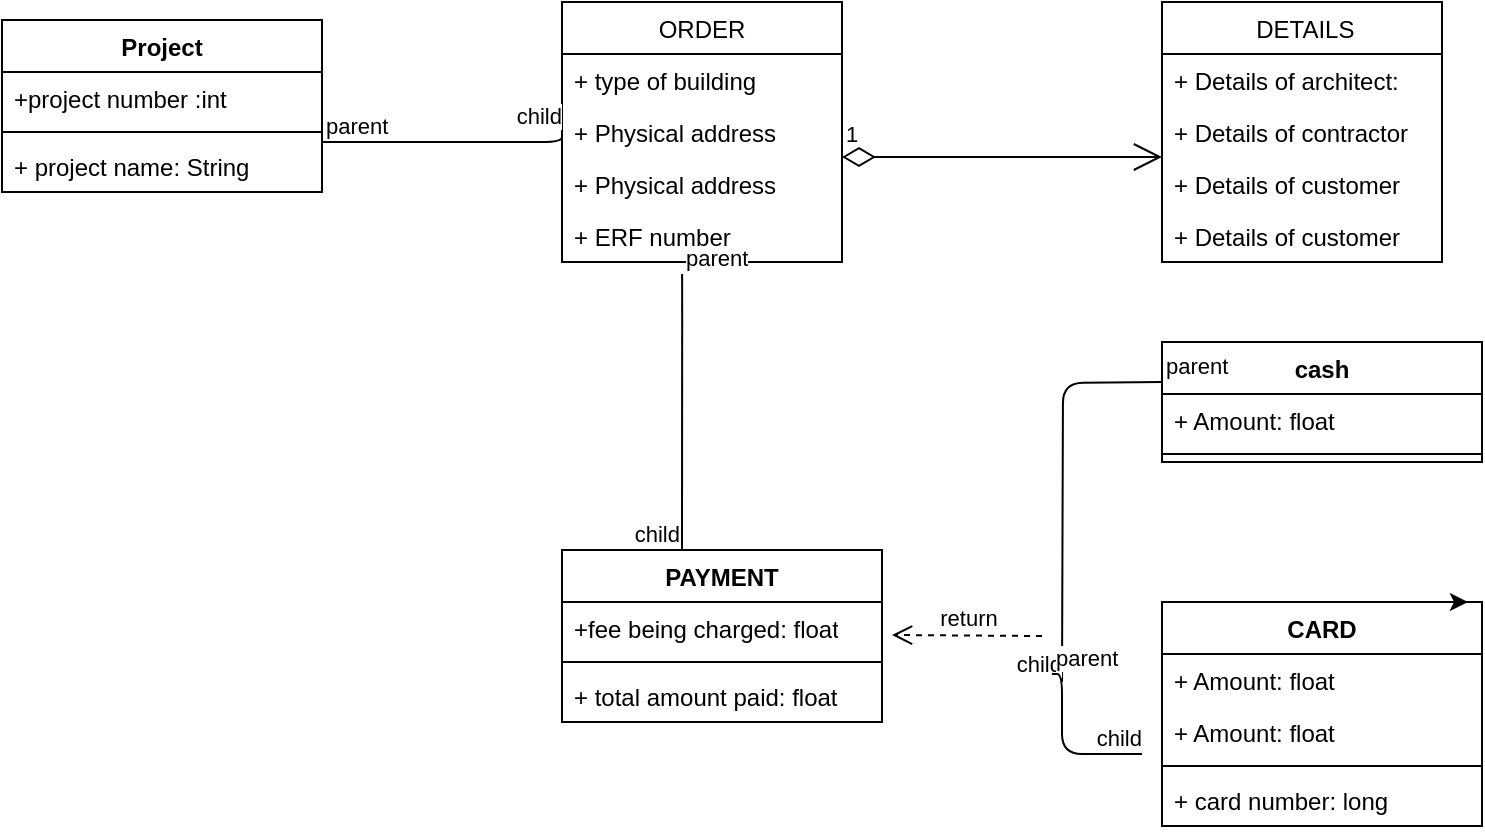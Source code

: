 <mxfile version="15.0.3" type="device"><diagram name="Page-1" id="e7e014a7-5840-1c2e-5031-d8a46d1fe8dd"><mxGraphModel dx="1182" dy="798" grid="1" gridSize="10" guides="1" tooltips="1" connect="1" arrows="1" fold="1" page="1" pageScale="1" pageWidth="1169" pageHeight="826" background="none" math="0" shadow="0"><root><mxCell id="0"/><mxCell id="1" parent="0"/><mxCell id="qjdzcLmaKBzeR2u3-2a3-45" value="ORDER" style="swimlane;fontStyle=0;childLayout=stackLayout;horizontal=1;startSize=26;fillColor=none;horizontalStack=0;resizeParent=1;resizeParentMax=0;resizeLast=0;collapsible=1;marginBottom=0;" parent="1" vertex="1"><mxGeometry x="310" y="10" width="140" height="130" as="geometry"/></mxCell><mxCell id="qjdzcLmaKBzeR2u3-2a3-46" value="+ type of building" style="text;strokeColor=none;fillColor=none;align=left;verticalAlign=top;spacingLeft=4;spacingRight=4;overflow=hidden;rotatable=0;points=[[0,0.5],[1,0.5]];portConstraint=eastwest;" parent="qjdzcLmaKBzeR2u3-2a3-45" vertex="1"><mxGeometry y="26" width="140" height="26" as="geometry"/></mxCell><mxCell id="2Y5J1P1B8nLDj9MNpl-V-15" value="+ Physical address" style="text;strokeColor=none;fillColor=none;align=left;verticalAlign=top;spacingLeft=4;spacingRight=4;overflow=hidden;rotatable=0;points=[[0,0.5],[1,0.5]];portConstraint=eastwest;" parent="qjdzcLmaKBzeR2u3-2a3-45" vertex="1"><mxGeometry y="52" width="140" height="26" as="geometry"/></mxCell><mxCell id="qjdzcLmaKBzeR2u3-2a3-47" value="+ Physical address" style="text;strokeColor=none;fillColor=none;align=left;verticalAlign=top;spacingLeft=4;spacingRight=4;overflow=hidden;rotatable=0;points=[[0,0.5],[1,0.5]];portConstraint=eastwest;" parent="qjdzcLmaKBzeR2u3-2a3-45" vertex="1"><mxGeometry y="78" width="140" height="26" as="geometry"/></mxCell><mxCell id="qjdzcLmaKBzeR2u3-2a3-48" value="+ ERF number" style="text;strokeColor=none;fillColor=none;align=left;verticalAlign=top;spacingLeft=4;spacingRight=4;overflow=hidden;rotatable=0;points=[[0,0.5],[1,0.5]];portConstraint=eastwest;" parent="qjdzcLmaKBzeR2u3-2a3-45" vertex="1"><mxGeometry y="104" width="140" height="26" as="geometry"/></mxCell><mxCell id="qjdzcLmaKBzeR2u3-2a3-49" value="PAYMENT" style="swimlane;fontStyle=1;align=center;verticalAlign=top;childLayout=stackLayout;horizontal=1;startSize=26;horizontalStack=0;resizeParent=1;resizeParentMax=0;resizeLast=0;collapsible=1;marginBottom=0;" parent="1" vertex="1"><mxGeometry x="310" y="284" width="160" height="86" as="geometry"/></mxCell><mxCell id="qjdzcLmaKBzeR2u3-2a3-50" value="+fee being charged: float" style="text;strokeColor=none;fillColor=none;align=left;verticalAlign=top;spacingLeft=4;spacingRight=4;overflow=hidden;rotatable=0;points=[[0,0.5],[1,0.5]];portConstraint=eastwest;html=1;labelBorderColor=none;" parent="qjdzcLmaKBzeR2u3-2a3-49" vertex="1"><mxGeometry y="26" width="160" height="26" as="geometry"/></mxCell><mxCell id="qjdzcLmaKBzeR2u3-2a3-51" value="" style="line;strokeWidth=1;fillColor=none;align=left;verticalAlign=middle;spacingTop=-1;spacingLeft=3;spacingRight=3;rotatable=0;labelPosition=right;points=[];portConstraint=eastwest;" parent="qjdzcLmaKBzeR2u3-2a3-49" vertex="1"><mxGeometry y="52" width="160" height="8" as="geometry"/></mxCell><mxCell id="qjdzcLmaKBzeR2u3-2a3-52" value="+ total amount paid: float" style="text;strokeColor=none;fillColor=none;align=left;verticalAlign=top;spacingLeft=4;spacingRight=4;overflow=hidden;rotatable=0;points=[[0,0.5],[1,0.5]];portConstraint=eastwest;" parent="qjdzcLmaKBzeR2u3-2a3-49" vertex="1"><mxGeometry y="60" width="160" height="26" as="geometry"/></mxCell><mxCell id="qjdzcLmaKBzeR2u3-2a3-53" value=" DETAILS" style="swimlane;fontStyle=0;childLayout=stackLayout;horizontal=1;startSize=26;fillColor=none;horizontalStack=0;resizeParent=1;resizeParentMax=0;resizeLast=0;collapsible=1;marginBottom=0;" parent="1" vertex="1"><mxGeometry x="610" y="10" width="140" height="130" as="geometry"/></mxCell><mxCell id="qjdzcLmaKBzeR2u3-2a3-54" value="+ Details of architect:" style="text;strokeColor=none;fillColor=none;align=left;verticalAlign=top;spacingLeft=4;spacingRight=4;overflow=hidden;rotatable=0;points=[[0,0.5],[1,0.5]];portConstraint=eastwest;" parent="qjdzcLmaKBzeR2u3-2a3-53" vertex="1"><mxGeometry y="26" width="140" height="26" as="geometry"/></mxCell><mxCell id="qjdzcLmaKBzeR2u3-2a3-55" value="+ Details of contractor" style="text;strokeColor=none;fillColor=none;align=left;verticalAlign=top;spacingLeft=4;spacingRight=4;overflow=hidden;rotatable=0;points=[[0,0.5],[1,0.5]];portConstraint=eastwest;" parent="qjdzcLmaKBzeR2u3-2a3-53" vertex="1"><mxGeometry y="52" width="140" height="26" as="geometry"/></mxCell><mxCell id="2Y5J1P1B8nLDj9MNpl-V-17" value="+ Details of customer" style="text;strokeColor=none;fillColor=none;align=left;verticalAlign=top;spacingLeft=4;spacingRight=4;overflow=hidden;rotatable=0;points=[[0,0.5],[1,0.5]];portConstraint=eastwest;" parent="qjdzcLmaKBzeR2u3-2a3-53" vertex="1"><mxGeometry y="78" width="140" height="26" as="geometry"/></mxCell><mxCell id="qjdzcLmaKBzeR2u3-2a3-56" value="+ Details of customer" style="text;strokeColor=none;fillColor=none;align=left;verticalAlign=top;spacingLeft=4;spacingRight=4;overflow=hidden;rotatable=0;points=[[0,0.5],[1,0.5]];portConstraint=eastwest;" parent="qjdzcLmaKBzeR2u3-2a3-53" vertex="1"><mxGeometry y="104" width="140" height="26" as="geometry"/></mxCell><mxCell id="qjdzcLmaKBzeR2u3-2a3-61" value="cash" style="swimlane;fontStyle=1;align=center;verticalAlign=top;childLayout=stackLayout;horizontal=1;startSize=26;horizontalStack=0;resizeParent=1;resizeParentMax=0;resizeLast=0;collapsible=1;marginBottom=0;" parent="1" vertex="1"><mxGeometry x="610" y="180" width="160" height="60" as="geometry"/></mxCell><mxCell id="qjdzcLmaKBzeR2u3-2a3-62" value="+ Amount: float" style="text;strokeColor=none;fillColor=none;align=left;verticalAlign=top;spacingLeft=4;spacingRight=4;overflow=hidden;rotatable=0;points=[[0,0.5],[1,0.5]];portConstraint=eastwest;" parent="qjdzcLmaKBzeR2u3-2a3-61" vertex="1"><mxGeometry y="26" width="160" height="26" as="geometry"/></mxCell><mxCell id="qjdzcLmaKBzeR2u3-2a3-63" value="" style="line;strokeWidth=1;fillColor=none;align=left;verticalAlign=middle;spacingTop=-1;spacingLeft=3;spacingRight=3;rotatable=0;labelPosition=right;points=[];portConstraint=eastwest;" parent="qjdzcLmaKBzeR2u3-2a3-61" vertex="1"><mxGeometry y="52" width="160" height="8" as="geometry"/></mxCell><mxCell id="qjdzcLmaKBzeR2u3-2a3-65" value="CARD" style="swimlane;fontStyle=1;align=center;verticalAlign=top;childLayout=stackLayout;horizontal=1;startSize=26;horizontalStack=0;resizeParent=1;resizeParentMax=0;resizeLast=0;collapsible=1;marginBottom=0;" parent="1" vertex="1"><mxGeometry x="610" y="310" width="160" height="112" as="geometry"/></mxCell><mxCell id="2Y5J1P1B8nLDj9MNpl-V-20" value="+ Amount: float" style="text;strokeColor=none;fillColor=none;align=left;verticalAlign=top;spacingLeft=4;spacingRight=4;overflow=hidden;rotatable=0;points=[[0,0.5],[1,0.5]];portConstraint=eastwest;" parent="qjdzcLmaKBzeR2u3-2a3-65" vertex="1"><mxGeometry y="26" width="160" height="26" as="geometry"/></mxCell><mxCell id="qjdzcLmaKBzeR2u3-2a3-66" value="+ Amount: float" style="text;strokeColor=none;fillColor=none;align=left;verticalAlign=top;spacingLeft=4;spacingRight=4;overflow=hidden;rotatable=0;points=[[0,0.5],[1,0.5]];portConstraint=eastwest;" parent="qjdzcLmaKBzeR2u3-2a3-65" vertex="1"><mxGeometry y="52" width="160" height="26" as="geometry"/></mxCell><mxCell id="qjdzcLmaKBzeR2u3-2a3-67" value="" style="line;strokeWidth=1;fillColor=none;align=left;verticalAlign=middle;spacingTop=-1;spacingLeft=3;spacingRight=3;rotatable=0;labelPosition=right;points=[];portConstraint=eastwest;" parent="qjdzcLmaKBzeR2u3-2a3-65" vertex="1"><mxGeometry y="78" width="160" height="8" as="geometry"/></mxCell><mxCell id="qjdzcLmaKBzeR2u3-2a3-68" value="+ card number: long" style="text;strokeColor=none;fillColor=none;align=left;verticalAlign=top;spacingLeft=4;spacingRight=4;overflow=hidden;rotatable=0;points=[[0,0.5],[1,0.5]];portConstraint=eastwest;" parent="qjdzcLmaKBzeR2u3-2a3-65" vertex="1"><mxGeometry y="86" width="160" height="26" as="geometry"/></mxCell><mxCell id="qjdzcLmaKBzeR2u3-2a3-70" value="Project" style="swimlane;fontStyle=1;align=center;verticalAlign=top;childLayout=stackLayout;horizontal=1;startSize=26;horizontalStack=0;resizeParent=1;resizeParentMax=0;resizeLast=0;collapsible=1;marginBottom=0;" parent="1" vertex="1"><mxGeometry x="30" y="19" width="160" height="86" as="geometry"><mxRectangle x="30" y="28" width="100" height="26" as="alternateBounds"/></mxGeometry></mxCell><object label="+project number :int" id="qjdzcLmaKBzeR2u3-2a3-71"><mxCell style="text;strokeColor=none;fillColor=none;align=left;verticalAlign=top;spacingLeft=4;spacingRight=4;overflow=hidden;rotatable=0;points=[[0,0.5],[1,0.5]];portConstraint=eastwest;" parent="qjdzcLmaKBzeR2u3-2a3-70" vertex="1"><mxGeometry y="26" width="160" height="26" as="geometry"/></mxCell></object><mxCell id="qjdzcLmaKBzeR2u3-2a3-72" value="" style="line;strokeWidth=1;fillColor=none;align=left;verticalAlign=middle;spacingTop=-1;spacingLeft=3;spacingRight=3;rotatable=0;labelPosition=right;points=[];portConstraint=eastwest;" parent="qjdzcLmaKBzeR2u3-2a3-70" vertex="1"><mxGeometry y="52" width="160" height="8" as="geometry"/></mxCell><mxCell id="qjdzcLmaKBzeR2u3-2a3-73" value="+ project name: String" style="text;strokeColor=none;fillColor=none;align=left;verticalAlign=top;spacingLeft=4;spacingRight=4;overflow=hidden;rotatable=0;points=[[0,0.5],[1,0.5]];portConstraint=eastwest;" parent="qjdzcLmaKBzeR2u3-2a3-70" vertex="1"><mxGeometry y="60" width="160" height="26" as="geometry"/></mxCell><mxCell id="qjdzcLmaKBzeR2u3-2a3-76" value="" style="endArrow=none;html=1;edgeStyle=orthogonalEdgeStyle;entryX=0;entryY=0.5;entryDx=0;entryDy=0;" parent="1" target="2Y5J1P1B8nLDj9MNpl-V-15" edge="1"><mxGeometry relative="1" as="geometry"><mxPoint x="190" y="80" as="sourcePoint"/><mxPoint x="300" y="75" as="targetPoint"/><Array as="points"><mxPoint x="310" y="80"/></Array></mxGeometry></mxCell><mxCell id="qjdzcLmaKBzeR2u3-2a3-77" value="parent" style="edgeLabel;resizable=0;html=1;align=left;verticalAlign=bottom;" parent="qjdzcLmaKBzeR2u3-2a3-76" connectable="0" vertex="1"><mxGeometry x="-1" relative="1" as="geometry"/></mxCell><mxCell id="qjdzcLmaKBzeR2u3-2a3-78" value="child" style="edgeLabel;resizable=0;html=1;align=right;verticalAlign=bottom;" parent="qjdzcLmaKBzeR2u3-2a3-76" connectable="0" vertex="1"><mxGeometry x="1" relative="1" as="geometry"/></mxCell><mxCell id="2Y5J1P1B8nLDj9MNpl-V-2" value="" style="endArrow=none;html=1;edgeStyle=orthogonalEdgeStyle;entryX=0.375;entryY=0;entryDx=0;entryDy=0;entryPerimeter=0;exitX=0.429;exitY=1.231;exitDx=0;exitDy=0;exitPerimeter=0;" parent="1" source="qjdzcLmaKBzeR2u3-2a3-48" target="qjdzcLmaKBzeR2u3-2a3-49" edge="1"><mxGeometry relative="1" as="geometry"><mxPoint x="390" y="120" as="sourcePoint"/><mxPoint x="410" y="250" as="targetPoint"/><Array as="points"><mxPoint x="370" y="160"/><mxPoint x="370" y="160"/></Array></mxGeometry></mxCell><mxCell id="2Y5J1P1B8nLDj9MNpl-V-3" value="parent" style="edgeLabel;resizable=0;html=1;align=left;verticalAlign=bottom;" parent="2Y5J1P1B8nLDj9MNpl-V-2" connectable="0" vertex="1"><mxGeometry x="-1" relative="1" as="geometry"/></mxCell><mxCell id="2Y5J1P1B8nLDj9MNpl-V-4" value="child" style="edgeLabel;resizable=0;html=1;align=right;verticalAlign=bottom;" parent="2Y5J1P1B8nLDj9MNpl-V-2" connectable="0" vertex="1"><mxGeometry x="1" relative="1" as="geometry"/></mxCell><mxCell id="2Y5J1P1B8nLDj9MNpl-V-5" value="" style="endArrow=none;html=1;edgeStyle=orthogonalEdgeStyle;" parent="1" edge="1"><mxGeometry relative="1" as="geometry"><mxPoint x="610" y="200" as="sourcePoint"/><mxPoint x="560" y="350" as="targetPoint"/></mxGeometry></mxCell><mxCell id="2Y5J1P1B8nLDj9MNpl-V-6" value="parent" style="edgeLabel;resizable=0;html=1;align=left;verticalAlign=bottom;" parent="2Y5J1P1B8nLDj9MNpl-V-5" connectable="0" vertex="1"><mxGeometry x="-1" relative="1" as="geometry"/></mxCell><mxCell id="2Y5J1P1B8nLDj9MNpl-V-7" value="child" style="edgeLabel;resizable=0;html=1;align=right;verticalAlign=bottom;" parent="2Y5J1P1B8nLDj9MNpl-V-5" connectable="0" vertex="1"><mxGeometry x="1" relative="1" as="geometry"/></mxCell><mxCell id="2Y5J1P1B8nLDj9MNpl-V-11" value="" style="endArrow=none;html=1;edgeStyle=orthogonalEdgeStyle;" parent="1" edge="1"><mxGeometry relative="1" as="geometry"><mxPoint x="555" y="346" as="sourcePoint"/><mxPoint x="600" y="386" as="targetPoint"/><Array as="points"><mxPoint x="560" y="346"/><mxPoint x="560" y="386"/></Array></mxGeometry></mxCell><mxCell id="2Y5J1P1B8nLDj9MNpl-V-12" value="parent" style="edgeLabel;resizable=0;html=1;align=left;verticalAlign=bottom;" parent="2Y5J1P1B8nLDj9MNpl-V-11" connectable="0" vertex="1"><mxGeometry x="-1" relative="1" as="geometry"/></mxCell><mxCell id="2Y5J1P1B8nLDj9MNpl-V-13" value="child" style="edgeLabel;resizable=0;html=1;align=right;verticalAlign=bottom;" parent="2Y5J1P1B8nLDj9MNpl-V-11" connectable="0" vertex="1"><mxGeometry x="1" relative="1" as="geometry"/></mxCell><mxCell id="2Y5J1P1B8nLDj9MNpl-V-14" value="return" style="html=1;verticalAlign=bottom;endArrow=open;dashed=1;endSize=8;" parent="1" edge="1"><mxGeometry relative="1" as="geometry"><mxPoint x="550" y="327" as="sourcePoint"/><mxPoint x="475" y="326.5" as="targetPoint"/></mxGeometry></mxCell><mxCell id="2Y5J1P1B8nLDj9MNpl-V-16" style="edgeStyle=orthogonalEdgeStyle;curved=1;rounded=0;orthogonalLoop=1;jettySize=auto;html=1;exitX=0.75;exitY=0;exitDx=0;exitDy=0;entryX=0.956;entryY=0;entryDx=0;entryDy=0;entryPerimeter=0;" parent="1" source="qjdzcLmaKBzeR2u3-2a3-65" target="qjdzcLmaKBzeR2u3-2a3-65" edge="1"><mxGeometry relative="1" as="geometry"/></mxCell><mxCell id="2Y5J1P1B8nLDj9MNpl-V-19" value="1" style="endArrow=open;html=1;endSize=12;startArrow=diamondThin;startSize=14;startFill=0;edgeStyle=orthogonalEdgeStyle;align=left;verticalAlign=bottom;" parent="1" edge="1"><mxGeometry x="-1" y="3" relative="1" as="geometry"><mxPoint x="450" y="87.5" as="sourcePoint"/><mxPoint x="610" y="87.5" as="targetPoint"/></mxGeometry></mxCell></root></mxGraphModel></diagram></mxfile>